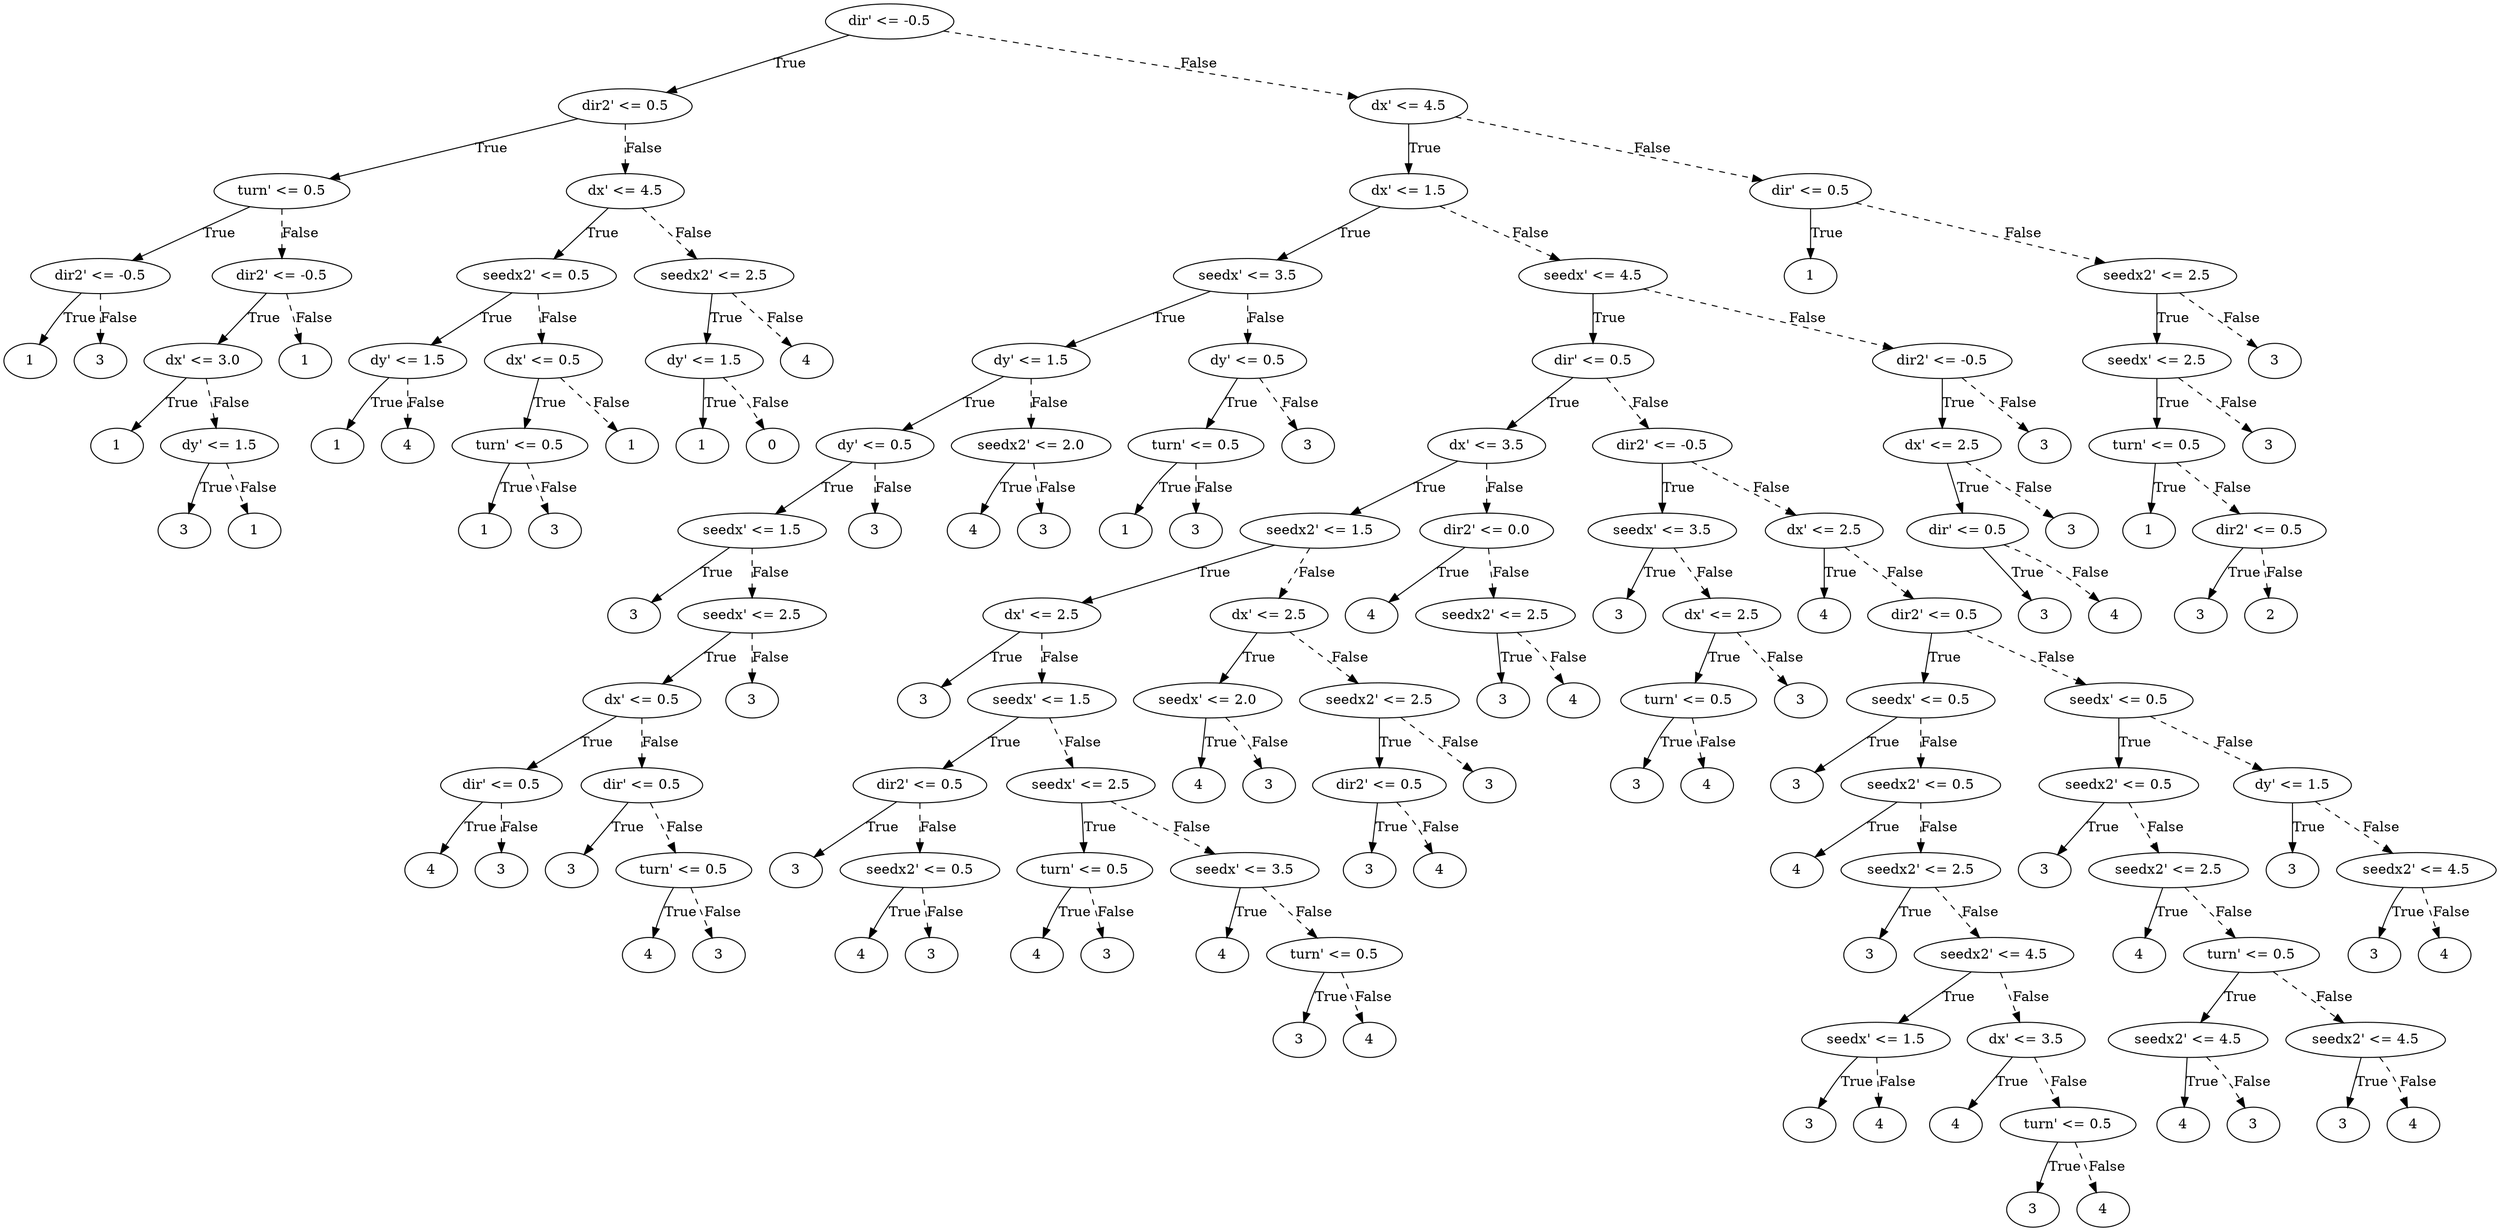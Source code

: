 digraph {
0 [label="dir' <= -0.5"];
1 [label="dir2' <= 0.5"];
2 [label="turn' <= 0.5"];
3 [label="dir2' <= -0.5"];
4 [label="1"];
3 -> 4 [label="True"];
5 [label="3"];
3 -> 5 [style="dashed", label="False"];
2 -> 3 [label="True"];
6 [label="dir2' <= -0.5"];
7 [label="dx' <= 3.0"];
8 [label="1"];
7 -> 8 [label="True"];
9 [label="dy' <= 1.5"];
10 [label="3"];
9 -> 10 [label="True"];
11 [label="1"];
9 -> 11 [style="dashed", label="False"];
7 -> 9 [style="dashed", label="False"];
6 -> 7 [label="True"];
12 [label="1"];
6 -> 12 [style="dashed", label="False"];
2 -> 6 [style="dashed", label="False"];
1 -> 2 [label="True"];
13 [label="dx' <= 4.5"];
14 [label="seedx2' <= 0.5"];
15 [label="dy' <= 1.5"];
16 [label="1"];
15 -> 16 [label="True"];
17 [label="4"];
15 -> 17 [style="dashed", label="False"];
14 -> 15 [label="True"];
18 [label="dx' <= 0.5"];
19 [label="turn' <= 0.5"];
20 [label="1"];
19 -> 20 [label="True"];
21 [label="3"];
19 -> 21 [style="dashed", label="False"];
18 -> 19 [label="True"];
22 [label="1"];
18 -> 22 [style="dashed", label="False"];
14 -> 18 [style="dashed", label="False"];
13 -> 14 [label="True"];
23 [label="seedx2' <= 2.5"];
24 [label="dy' <= 1.5"];
25 [label="1"];
24 -> 25 [label="True"];
26 [label="0"];
24 -> 26 [style="dashed", label="False"];
23 -> 24 [label="True"];
27 [label="4"];
23 -> 27 [style="dashed", label="False"];
13 -> 23 [style="dashed", label="False"];
1 -> 13 [style="dashed", label="False"];
0 -> 1 [label="True"];
28 [label="dx' <= 4.5"];
29 [label="dx' <= 1.5"];
30 [label="seedx' <= 3.5"];
31 [label="dy' <= 1.5"];
32 [label="dy' <= 0.5"];
33 [label="seedx' <= 1.5"];
34 [label="3"];
33 -> 34 [label="True"];
35 [label="seedx' <= 2.5"];
36 [label="dx' <= 0.5"];
37 [label="dir' <= 0.5"];
38 [label="4"];
37 -> 38 [label="True"];
39 [label="3"];
37 -> 39 [style="dashed", label="False"];
36 -> 37 [label="True"];
40 [label="dir' <= 0.5"];
41 [label="3"];
40 -> 41 [label="True"];
42 [label="turn' <= 0.5"];
43 [label="4"];
42 -> 43 [label="True"];
44 [label="3"];
42 -> 44 [style="dashed", label="False"];
40 -> 42 [style="dashed", label="False"];
36 -> 40 [style="dashed", label="False"];
35 -> 36 [label="True"];
45 [label="3"];
35 -> 45 [style="dashed", label="False"];
33 -> 35 [style="dashed", label="False"];
32 -> 33 [label="True"];
46 [label="3"];
32 -> 46 [style="dashed", label="False"];
31 -> 32 [label="True"];
47 [label="seedx2' <= 2.0"];
48 [label="4"];
47 -> 48 [label="True"];
49 [label="3"];
47 -> 49 [style="dashed", label="False"];
31 -> 47 [style="dashed", label="False"];
30 -> 31 [label="True"];
50 [label="dy' <= 0.5"];
51 [label="turn' <= 0.5"];
52 [label="1"];
51 -> 52 [label="True"];
53 [label="3"];
51 -> 53 [style="dashed", label="False"];
50 -> 51 [label="True"];
54 [label="3"];
50 -> 54 [style="dashed", label="False"];
30 -> 50 [style="dashed", label="False"];
29 -> 30 [label="True"];
55 [label="seedx' <= 4.5"];
56 [label="dir' <= 0.5"];
57 [label="dx' <= 3.5"];
58 [label="seedx2' <= 1.5"];
59 [label="dx' <= 2.5"];
60 [label="3"];
59 -> 60 [label="True"];
61 [label="seedx' <= 1.5"];
62 [label="dir2' <= 0.5"];
63 [label="3"];
62 -> 63 [label="True"];
64 [label="seedx2' <= 0.5"];
65 [label="4"];
64 -> 65 [label="True"];
66 [label="3"];
64 -> 66 [style="dashed", label="False"];
62 -> 64 [style="dashed", label="False"];
61 -> 62 [label="True"];
67 [label="seedx' <= 2.5"];
68 [label="turn' <= 0.5"];
69 [label="4"];
68 -> 69 [label="True"];
70 [label="3"];
68 -> 70 [style="dashed", label="False"];
67 -> 68 [label="True"];
71 [label="seedx' <= 3.5"];
72 [label="4"];
71 -> 72 [label="True"];
73 [label="turn' <= 0.5"];
74 [label="3"];
73 -> 74 [label="True"];
75 [label="4"];
73 -> 75 [style="dashed", label="False"];
71 -> 73 [style="dashed", label="False"];
67 -> 71 [style="dashed", label="False"];
61 -> 67 [style="dashed", label="False"];
59 -> 61 [style="dashed", label="False"];
58 -> 59 [label="True"];
76 [label="dx' <= 2.5"];
77 [label="seedx' <= 2.0"];
78 [label="4"];
77 -> 78 [label="True"];
79 [label="3"];
77 -> 79 [style="dashed", label="False"];
76 -> 77 [label="True"];
80 [label="seedx2' <= 2.5"];
81 [label="dir2' <= 0.5"];
82 [label="3"];
81 -> 82 [label="True"];
83 [label="4"];
81 -> 83 [style="dashed", label="False"];
80 -> 81 [label="True"];
84 [label="3"];
80 -> 84 [style="dashed", label="False"];
76 -> 80 [style="dashed", label="False"];
58 -> 76 [style="dashed", label="False"];
57 -> 58 [label="True"];
85 [label="dir2' <= 0.0"];
86 [label="4"];
85 -> 86 [label="True"];
87 [label="seedx2' <= 2.5"];
88 [label="3"];
87 -> 88 [label="True"];
89 [label="4"];
87 -> 89 [style="dashed", label="False"];
85 -> 87 [style="dashed", label="False"];
57 -> 85 [style="dashed", label="False"];
56 -> 57 [label="True"];
90 [label="dir2' <= -0.5"];
91 [label="seedx' <= 3.5"];
92 [label="3"];
91 -> 92 [label="True"];
93 [label="dx' <= 2.5"];
94 [label="turn' <= 0.5"];
95 [label="3"];
94 -> 95 [label="True"];
96 [label="4"];
94 -> 96 [style="dashed", label="False"];
93 -> 94 [label="True"];
97 [label="3"];
93 -> 97 [style="dashed", label="False"];
91 -> 93 [style="dashed", label="False"];
90 -> 91 [label="True"];
98 [label="dx' <= 2.5"];
99 [label="4"];
98 -> 99 [label="True"];
100 [label="dir2' <= 0.5"];
101 [label="seedx' <= 0.5"];
102 [label="3"];
101 -> 102 [label="True"];
103 [label="seedx2' <= 0.5"];
104 [label="4"];
103 -> 104 [label="True"];
105 [label="seedx2' <= 2.5"];
106 [label="3"];
105 -> 106 [label="True"];
107 [label="seedx2' <= 4.5"];
108 [label="seedx' <= 1.5"];
109 [label="3"];
108 -> 109 [label="True"];
110 [label="4"];
108 -> 110 [style="dashed", label="False"];
107 -> 108 [label="True"];
111 [label="dx' <= 3.5"];
112 [label="4"];
111 -> 112 [label="True"];
113 [label="turn' <= 0.5"];
114 [label="3"];
113 -> 114 [label="True"];
115 [label="4"];
113 -> 115 [style="dashed", label="False"];
111 -> 113 [style="dashed", label="False"];
107 -> 111 [style="dashed", label="False"];
105 -> 107 [style="dashed", label="False"];
103 -> 105 [style="dashed", label="False"];
101 -> 103 [style="dashed", label="False"];
100 -> 101 [label="True"];
116 [label="seedx' <= 0.5"];
117 [label="seedx2' <= 0.5"];
118 [label="3"];
117 -> 118 [label="True"];
119 [label="seedx2' <= 2.5"];
120 [label="4"];
119 -> 120 [label="True"];
121 [label="turn' <= 0.5"];
122 [label="seedx2' <= 4.5"];
123 [label="4"];
122 -> 123 [label="True"];
124 [label="3"];
122 -> 124 [style="dashed", label="False"];
121 -> 122 [label="True"];
125 [label="seedx2' <= 4.5"];
126 [label="3"];
125 -> 126 [label="True"];
127 [label="4"];
125 -> 127 [style="dashed", label="False"];
121 -> 125 [style="dashed", label="False"];
119 -> 121 [style="dashed", label="False"];
117 -> 119 [style="dashed", label="False"];
116 -> 117 [label="True"];
128 [label="dy' <= 1.5"];
129 [label="3"];
128 -> 129 [label="True"];
130 [label="seedx2' <= 4.5"];
131 [label="3"];
130 -> 131 [label="True"];
132 [label="4"];
130 -> 132 [style="dashed", label="False"];
128 -> 130 [style="dashed", label="False"];
116 -> 128 [style="dashed", label="False"];
100 -> 116 [style="dashed", label="False"];
98 -> 100 [style="dashed", label="False"];
90 -> 98 [style="dashed", label="False"];
56 -> 90 [style="dashed", label="False"];
55 -> 56 [label="True"];
133 [label="dir2' <= -0.5"];
134 [label="dx' <= 2.5"];
135 [label="dir' <= 0.5"];
136 [label="3"];
135 -> 136 [label="True"];
137 [label="4"];
135 -> 137 [style="dashed", label="False"];
134 -> 135 [label="True"];
138 [label="3"];
134 -> 138 [style="dashed", label="False"];
133 -> 134 [label="True"];
139 [label="3"];
133 -> 139 [style="dashed", label="False"];
55 -> 133 [style="dashed", label="False"];
29 -> 55 [style="dashed", label="False"];
28 -> 29 [label="True"];
140 [label="dir' <= 0.5"];
141 [label="1"];
140 -> 141 [label="True"];
142 [label="seedx2' <= 2.5"];
143 [label="seedx' <= 2.5"];
144 [label="turn' <= 0.5"];
145 [label="1"];
144 -> 145 [label="True"];
146 [label="dir2' <= 0.5"];
147 [label="3"];
146 -> 147 [label="True"];
148 [label="2"];
146 -> 148 [style="dashed", label="False"];
144 -> 146 [style="dashed", label="False"];
143 -> 144 [label="True"];
149 [label="3"];
143 -> 149 [style="dashed", label="False"];
142 -> 143 [label="True"];
150 [label="3"];
142 -> 150 [style="dashed", label="False"];
140 -> 142 [style="dashed", label="False"];
28 -> 140 [style="dashed", label="False"];
0 -> 28 [style="dashed", label="False"];

}